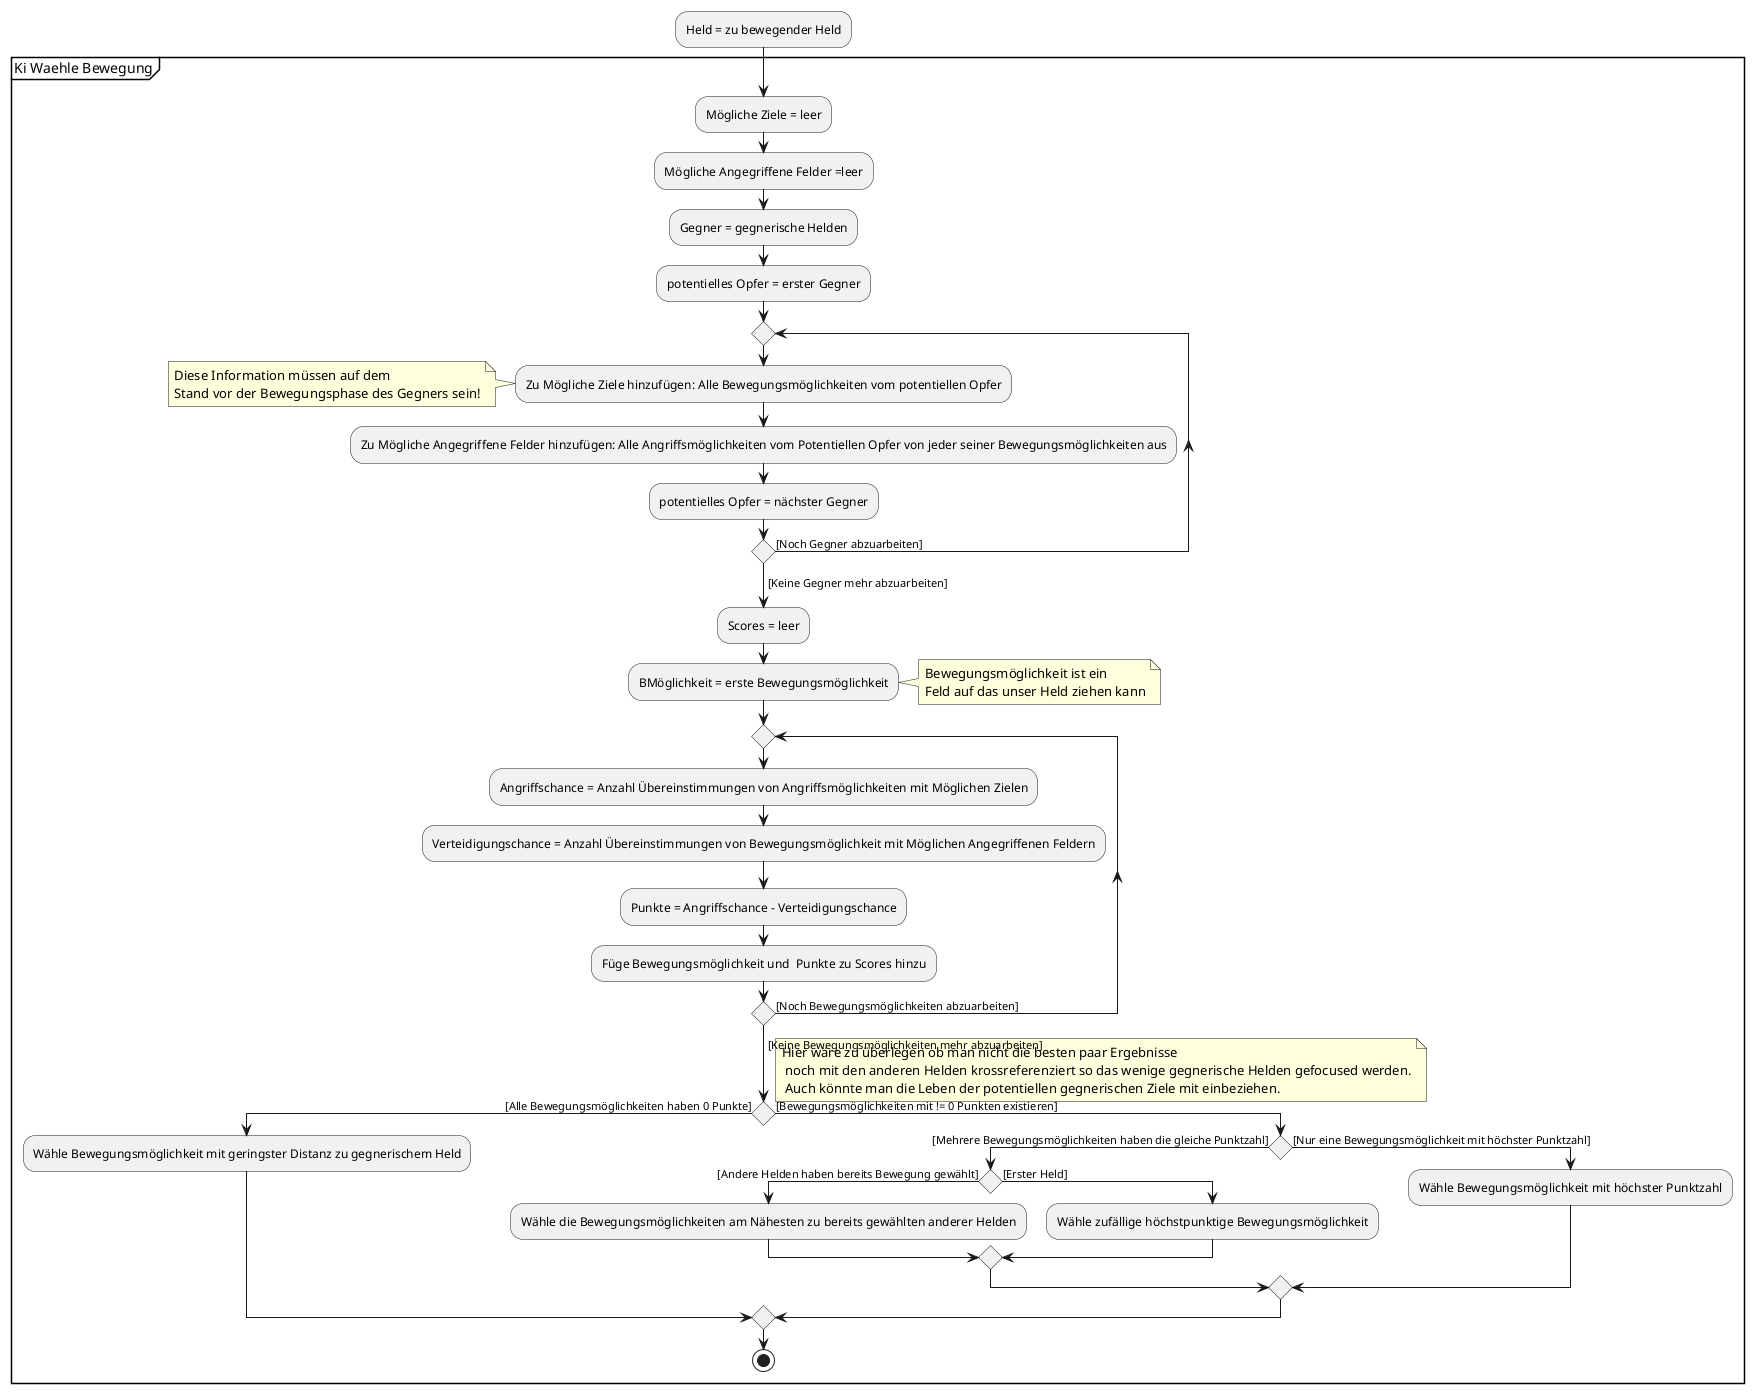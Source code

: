 @startuml

:Held = zu bewegender Held;

partition "Ki Waehle Bewegung" {
    :Mögliche Ziele = leer;
    :Mögliche Angegriffene Felder =leer;
    :Gegner = gegnerische Helden;
    :potentielles Opfer = erster Gegner;

    repeat
    :Zu Mögliche Ziele hinzufügen: Alle Bewegungsmöglichkeiten vom potentiellen Opfer;
    note left: Diese Information müssen auf dem\nStand vor der Bewegungsphase des Gegners sein!
    :Zu Mögliche Angegriffene Felder hinzufügen: Alle Angriffsmöglichkeiten vom Potentiellen Opfer von jeder seiner Bewegungsmöglichkeiten aus;
    :potentielles Opfer = nächster Gegner;
    repeat while () is ([Noch Gegner abzuarbeiten])
    -> [Keine Gegner mehr abzuarbeiten];
    :Scores = leer;
    :BMöglichkeit = erste Bewegungsmöglichkeit;
    note right: Bewegungsmöglichkeit ist ein\nFeld auf das unser Held ziehen kann
    repeat
    :Angriffschance = Anzahl Übereinstimmungen von Angriffsmöglichkeiten mit Möglichen Zielen;
    :Verteidigungschance = Anzahl Übereinstimmungen von Bewegungsmöglichkeit mit Möglichen Angegriffenen Feldern;
    :Punkte = Angriffschance - Verteidigungschance;
    :Füge Bewegungsmöglichkeit und  Punkte zu Scores hinzu;
    repeat while () is ([Noch Bewegungsmöglichkeiten abzuarbeiten])
    -> [Keine Bewegungsmöglichkeiten mehr abzuarbeiten];
    if () then ([Alle Bewegungsmöglichkeiten haben 0 Punkte])
        :Wähle Bewegungsmöglichkeit mit geringster Distanz zu gegnerischem Held;
    else ([Bewegungsmöglichkeiten mit != 0 Punkten existieren])
        if () then ([Mehrere Bewegungsmöglichkeiten haben die gleiche Punktzahl])
            if () then ([Andere Helden haben bereits Bewegung gewählt])
                :Wähle die Bewegungsmöglichkeiten am Nähesten zu bereits gewählten anderer Helden;
            else ([Erster Held])
                :Wähle zufällige höchstpunktige Bewegungsmöglichkeit;
            endif
        else ([Nur eine Bewegungsmöglichkeit mit höchster Punktzahl])
            :Wähle Bewegungsmöglichkeit mit höchster Punktzahl;
        endif
    endif
    note right: Hier wäre zu überlegen ob man nicht die besten paar Ergebnisse\n noch mit den anderen Helden krossreferenziert so das wenige gegnerische Helden gefocused werden.\n Auch könnte man die Leben der potentiellen gegnerischen Ziele mit einbeziehen.

stop
}
@enduml
